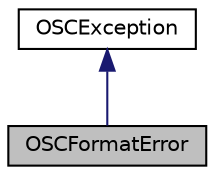 digraph "OSCFormatError"
{
  bgcolor="transparent";
  edge [fontname="Helvetica",fontsize="10",labelfontname="Helvetica",labelfontsize="10"];
  node [fontname="Helvetica",fontsize="10",shape=record];
  Node0 [label="OSCFormatError",height=0.2,width=0.4,color="black", fillcolor="grey75", style="filled", fontcolor="black"];
  Node1 -> Node0 [dir="back",color="midnightblue",fontsize="10",style="solid",fontname="Helvetica"];
  Node1 [label="OSCException",height=0.2,width=0.4,color="black",URL="$structOSCException.html",tooltip="Base class for exceptions that can be thrown by methods in the OSC module. "];
}

